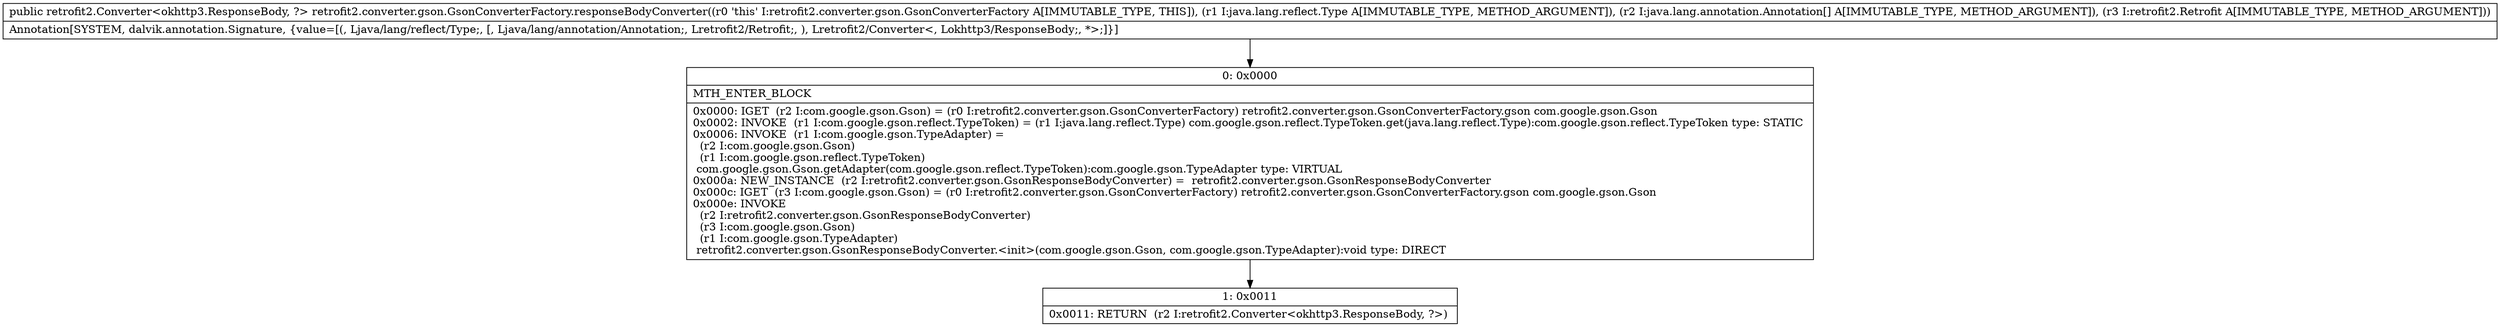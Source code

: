 digraph "CFG forretrofit2.converter.gson.GsonConverterFactory.responseBodyConverter(Ljava\/lang\/reflect\/Type;[Ljava\/lang\/annotation\/Annotation;Lretrofit2\/Retrofit;)Lretrofit2\/Converter;" {
Node_0 [shape=record,label="{0\:\ 0x0000|MTH_ENTER_BLOCK\l|0x0000: IGET  (r2 I:com.google.gson.Gson) = (r0 I:retrofit2.converter.gson.GsonConverterFactory) retrofit2.converter.gson.GsonConverterFactory.gson com.google.gson.Gson \l0x0002: INVOKE  (r1 I:com.google.gson.reflect.TypeToken) = (r1 I:java.lang.reflect.Type) com.google.gson.reflect.TypeToken.get(java.lang.reflect.Type):com.google.gson.reflect.TypeToken type: STATIC \l0x0006: INVOKE  (r1 I:com.google.gson.TypeAdapter) = \l  (r2 I:com.google.gson.Gson)\l  (r1 I:com.google.gson.reflect.TypeToken)\l com.google.gson.Gson.getAdapter(com.google.gson.reflect.TypeToken):com.google.gson.TypeAdapter type: VIRTUAL \l0x000a: NEW_INSTANCE  (r2 I:retrofit2.converter.gson.GsonResponseBodyConverter) =  retrofit2.converter.gson.GsonResponseBodyConverter \l0x000c: IGET  (r3 I:com.google.gson.Gson) = (r0 I:retrofit2.converter.gson.GsonConverterFactory) retrofit2.converter.gson.GsonConverterFactory.gson com.google.gson.Gson \l0x000e: INVOKE  \l  (r2 I:retrofit2.converter.gson.GsonResponseBodyConverter)\l  (r3 I:com.google.gson.Gson)\l  (r1 I:com.google.gson.TypeAdapter)\l retrofit2.converter.gson.GsonResponseBodyConverter.\<init\>(com.google.gson.Gson, com.google.gson.TypeAdapter):void type: DIRECT \l}"];
Node_1 [shape=record,label="{1\:\ 0x0011|0x0011: RETURN  (r2 I:retrofit2.Converter\<okhttp3.ResponseBody, ?\>) \l}"];
MethodNode[shape=record,label="{public retrofit2.Converter\<okhttp3.ResponseBody, ?\> retrofit2.converter.gson.GsonConverterFactory.responseBodyConverter((r0 'this' I:retrofit2.converter.gson.GsonConverterFactory A[IMMUTABLE_TYPE, THIS]), (r1 I:java.lang.reflect.Type A[IMMUTABLE_TYPE, METHOD_ARGUMENT]), (r2 I:java.lang.annotation.Annotation[] A[IMMUTABLE_TYPE, METHOD_ARGUMENT]), (r3 I:retrofit2.Retrofit A[IMMUTABLE_TYPE, METHOD_ARGUMENT]))  | Annotation[SYSTEM, dalvik.annotation.Signature, \{value=[(, Ljava\/lang\/reflect\/Type;, [, Ljava\/lang\/annotation\/Annotation;, Lretrofit2\/Retrofit;, ), Lretrofit2\/Converter\<, Lokhttp3\/ResponseBody;, *\>;]\}]\l}"];
MethodNode -> Node_0;
Node_0 -> Node_1;
}

